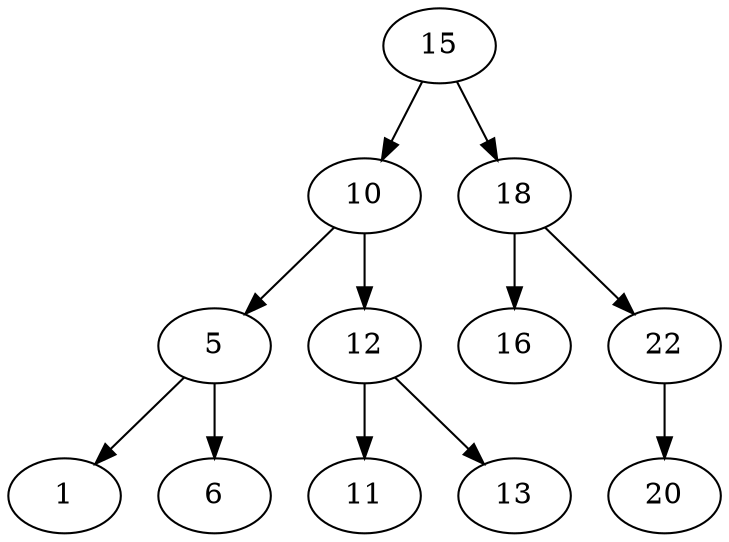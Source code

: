digraph AVL {
15 -> 10;
15 -> 18;
10 -> 5;
10 -> 12;
5 -> 1;
5 -> 6;
12 -> 11;
12 -> 13;
18 -> 16;
18 -> 22;
22 -> 20;
}
